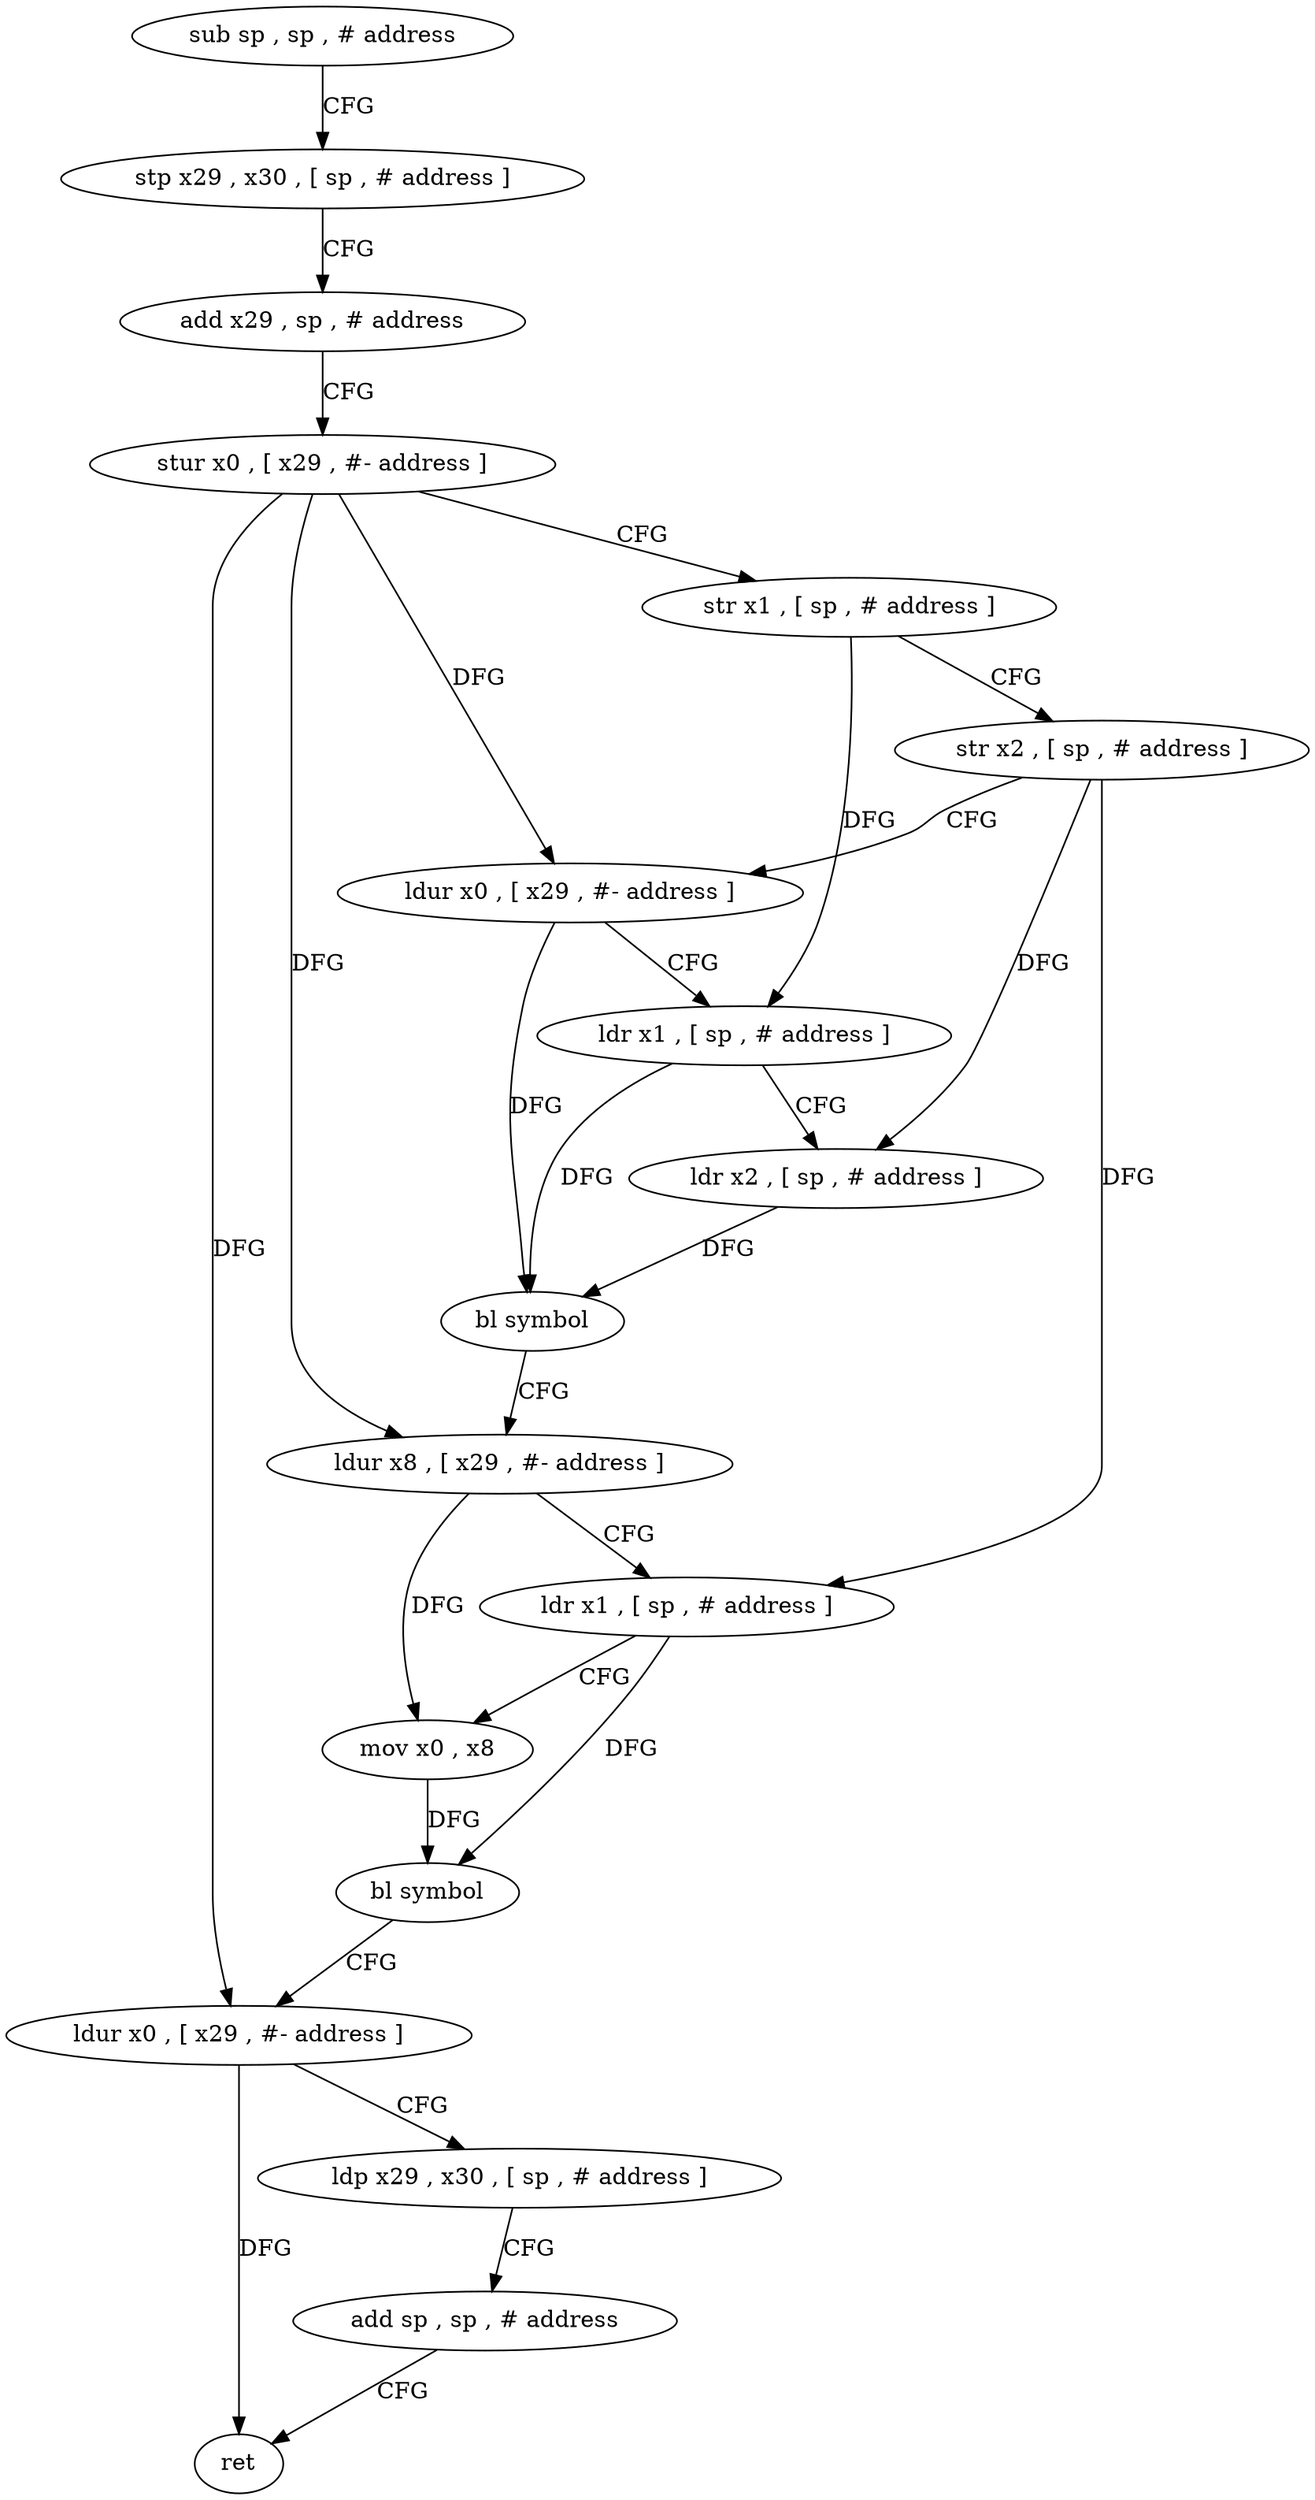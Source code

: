 digraph "func" {
"4246840" [label = "sub sp , sp , # address" ]
"4246844" [label = "stp x29 , x30 , [ sp , # address ]" ]
"4246848" [label = "add x29 , sp , # address" ]
"4246852" [label = "stur x0 , [ x29 , #- address ]" ]
"4246856" [label = "str x1 , [ sp , # address ]" ]
"4246860" [label = "str x2 , [ sp , # address ]" ]
"4246864" [label = "ldur x0 , [ x29 , #- address ]" ]
"4246868" [label = "ldr x1 , [ sp , # address ]" ]
"4246872" [label = "ldr x2 , [ sp , # address ]" ]
"4246876" [label = "bl symbol" ]
"4246880" [label = "ldur x8 , [ x29 , #- address ]" ]
"4246884" [label = "ldr x1 , [ sp , # address ]" ]
"4246888" [label = "mov x0 , x8" ]
"4246892" [label = "bl symbol" ]
"4246896" [label = "ldur x0 , [ x29 , #- address ]" ]
"4246900" [label = "ldp x29 , x30 , [ sp , # address ]" ]
"4246904" [label = "add sp , sp , # address" ]
"4246908" [label = "ret" ]
"4246840" -> "4246844" [ label = "CFG" ]
"4246844" -> "4246848" [ label = "CFG" ]
"4246848" -> "4246852" [ label = "CFG" ]
"4246852" -> "4246856" [ label = "CFG" ]
"4246852" -> "4246864" [ label = "DFG" ]
"4246852" -> "4246880" [ label = "DFG" ]
"4246852" -> "4246896" [ label = "DFG" ]
"4246856" -> "4246860" [ label = "CFG" ]
"4246856" -> "4246868" [ label = "DFG" ]
"4246860" -> "4246864" [ label = "CFG" ]
"4246860" -> "4246872" [ label = "DFG" ]
"4246860" -> "4246884" [ label = "DFG" ]
"4246864" -> "4246868" [ label = "CFG" ]
"4246864" -> "4246876" [ label = "DFG" ]
"4246868" -> "4246872" [ label = "CFG" ]
"4246868" -> "4246876" [ label = "DFG" ]
"4246872" -> "4246876" [ label = "DFG" ]
"4246876" -> "4246880" [ label = "CFG" ]
"4246880" -> "4246884" [ label = "CFG" ]
"4246880" -> "4246888" [ label = "DFG" ]
"4246884" -> "4246888" [ label = "CFG" ]
"4246884" -> "4246892" [ label = "DFG" ]
"4246888" -> "4246892" [ label = "DFG" ]
"4246892" -> "4246896" [ label = "CFG" ]
"4246896" -> "4246900" [ label = "CFG" ]
"4246896" -> "4246908" [ label = "DFG" ]
"4246900" -> "4246904" [ label = "CFG" ]
"4246904" -> "4246908" [ label = "CFG" ]
}
